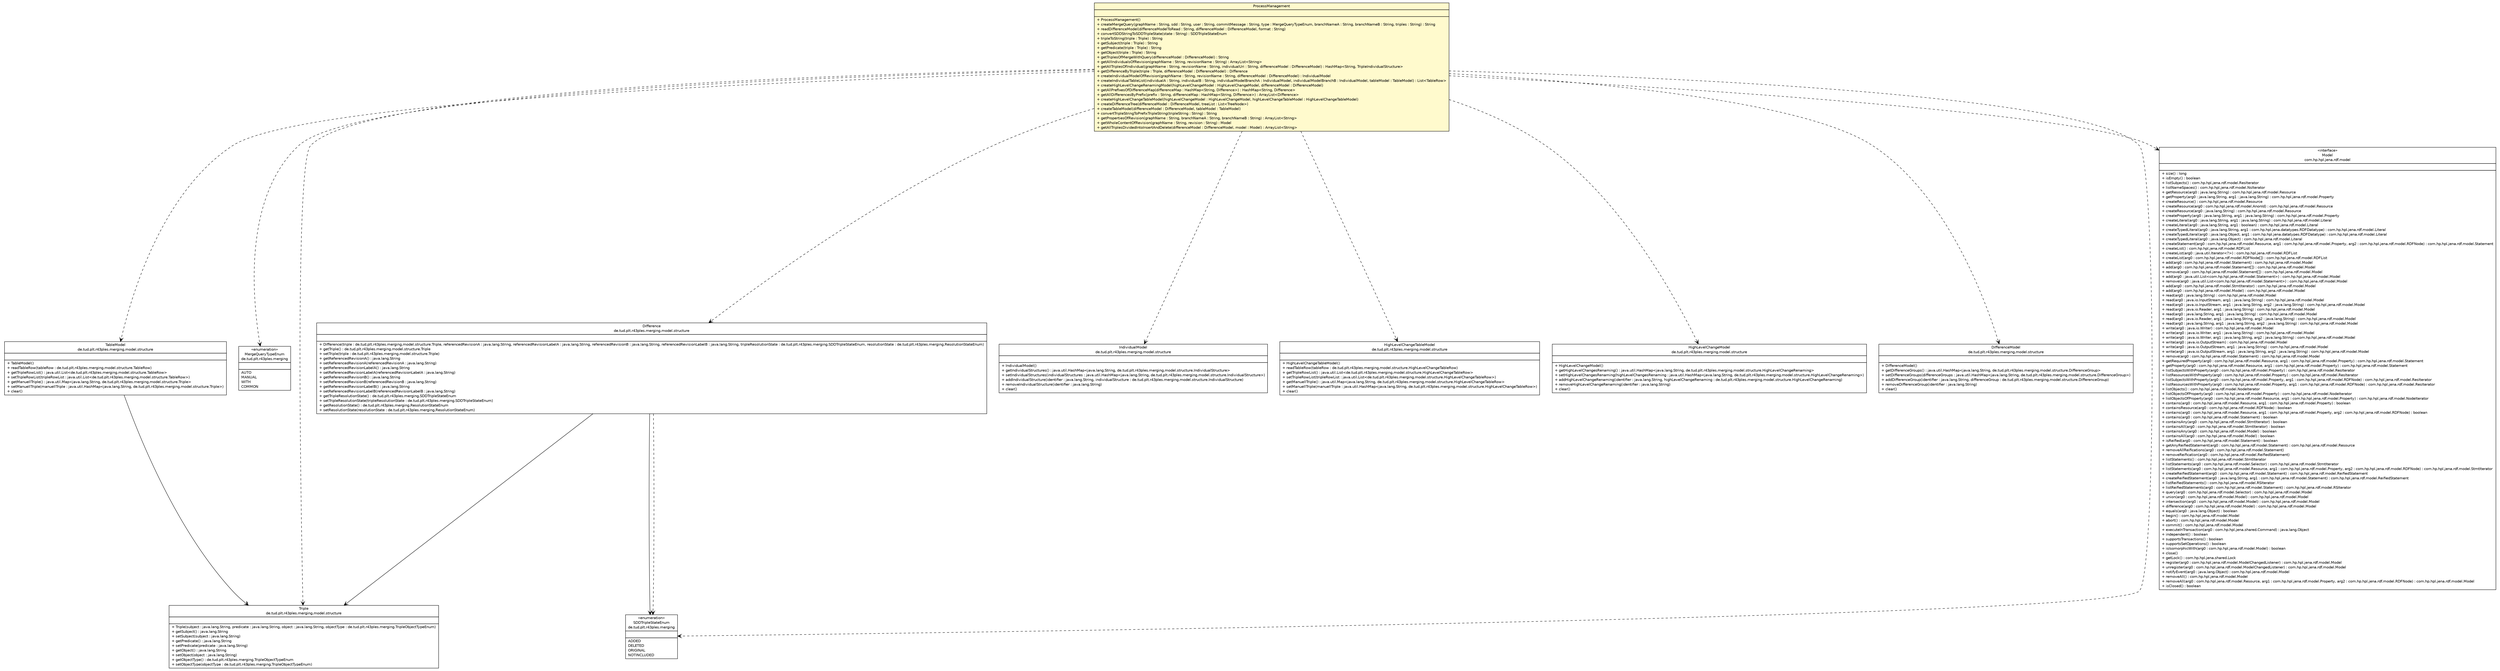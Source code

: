 #!/usr/local/bin/dot
#
# Class diagram 
# Generated by UMLGraph version R5_6-24-gf6e263 (http://www.umlgraph.org/)
#

digraph G {
	edge [fontname="Helvetica",fontsize=10,labelfontname="Helvetica",labelfontsize=10];
	node [fontname="Helvetica",fontsize=10,shape=plaintext];
	nodesep=0.25;
	ranksep=0.5;
	// de.tud.plt.r43ples.merging.SDDTripleStateEnum
	c3745 [label=<<table title="de.tud.plt.r43ples.merging.SDDTripleStateEnum" border="0" cellborder="1" cellspacing="0" cellpadding="2" port="p" href="../SDDTripleStateEnum.html">
		<tr><td><table border="0" cellspacing="0" cellpadding="1">
<tr><td align="center" balign="center"> &#171;enumeration&#187; </td></tr>
<tr><td align="center" balign="center"> SDDTripleStateEnum </td></tr>
<tr><td align="center" balign="center"> de.tud.plt.r43ples.merging </td></tr>
		</table></td></tr>
		<tr><td><table border="0" cellspacing="0" cellpadding="1">
<tr><td align="left" balign="left">  </td></tr>
		</table></td></tr>
		<tr><td><table border="0" cellspacing="0" cellpadding="1">
<tr><td align="left" balign="left"> ADDED </td></tr>
<tr><td align="left" balign="left"> DELETED </td></tr>
<tr><td align="left" balign="left"> ORIGINAL </td></tr>
<tr><td align="left" balign="left"> NOTINCLUDED </td></tr>
		</table></td></tr>
		</table>>, URL="../SDDTripleStateEnum.html", fontname="Helvetica", fontcolor="black", fontsize=10.0];
	// de.tud.plt.r43ples.merging.MergeQueryTypeEnum
	c3749 [label=<<table title="de.tud.plt.r43ples.merging.MergeQueryTypeEnum" border="0" cellborder="1" cellspacing="0" cellpadding="2" port="p" href="../MergeQueryTypeEnum.html">
		<tr><td><table border="0" cellspacing="0" cellpadding="1">
<tr><td align="center" balign="center"> &#171;enumeration&#187; </td></tr>
<tr><td align="center" balign="center"> MergeQueryTypeEnum </td></tr>
<tr><td align="center" balign="center"> de.tud.plt.r43ples.merging </td></tr>
		</table></td></tr>
		<tr><td><table border="0" cellspacing="0" cellpadding="1">
<tr><td align="left" balign="left">  </td></tr>
		</table></td></tr>
		<tr><td><table border="0" cellspacing="0" cellpadding="1">
<tr><td align="left" balign="left"> AUTO </td></tr>
<tr><td align="left" balign="left"> MANUAL </td></tr>
<tr><td align="left" balign="left"> WITH </td></tr>
<tr><td align="left" balign="left"> COMMON </td></tr>
		</table></td></tr>
		</table>>, URL="../MergeQueryTypeEnum.html", fontname="Helvetica", fontcolor="black", fontsize=10.0];
	// de.tud.plt.r43ples.merging.management.ProcessManagement
	c3757 [label=<<table title="de.tud.plt.r43ples.merging.management.ProcessManagement" border="0" cellborder="1" cellspacing="0" cellpadding="2" port="p" bgcolor="lemonChiffon" href="./ProcessManagement.html">
		<tr><td><table border="0" cellspacing="0" cellpadding="1">
<tr><td align="center" balign="center"> ProcessManagement </td></tr>
		</table></td></tr>
		<tr><td><table border="0" cellspacing="0" cellpadding="1">
<tr><td align="left" balign="left">  </td></tr>
		</table></td></tr>
		<tr><td><table border="0" cellspacing="0" cellpadding="1">
<tr><td align="left" balign="left"> + ProcessManagement() </td></tr>
<tr><td align="left" balign="left"> + createMergeQuery(graphName : String, sdd : String, user : String, commitMessage : String, type : MergeQueryTypeEnum, branchNameA : String, branchNameB : String, triples : String) : String </td></tr>
<tr><td align="left" balign="left"> + readDifferenceModel(differenceModelToRead : String, differenceModel : DifferenceModel, format : String) </td></tr>
<tr><td align="left" balign="left"> + convertSDDStringToSDDTripleState(state : String) : SDDTripleStateEnum </td></tr>
<tr><td align="left" balign="left"> + tripleToString(triple : Triple) : String </td></tr>
<tr><td align="left" balign="left"> + getSubject(triple : Triple) : String </td></tr>
<tr><td align="left" balign="left"> + getPredicate(triple : Triple) : String </td></tr>
<tr><td align="left" balign="left"> + getObject(triple : Triple) : String </td></tr>
<tr><td align="left" balign="left"> + getTriplesOfMergeWithQuery(differenceModel : DifferenceModel) : String </td></tr>
<tr><td align="left" balign="left"> + getAllIndividualsOfRevision(graphName : String, revisionName : String) : ArrayList&lt;String&gt; </td></tr>
<tr><td align="left" balign="left"> + getAllTriplesOfIndividual(graphName : String, revisionName : String, individualUri : String, differenceModel : DifferenceModel) : HashMap&lt;String, TripleIndividualStructure&gt; </td></tr>
<tr><td align="left" balign="left"> + getDifferenceByTriple(triple : Triple, differenceModel : DifferenceModel) : Difference </td></tr>
<tr><td align="left" balign="left"> + createIndividualModelOfRevision(graphName : String, revisionName : String, differenceModel : DifferenceModel) : IndividualModel </td></tr>
<tr><td align="left" balign="left"> + createIndividualTableList(individualA : String, individualB : String, individualModelBranchA : IndividualModel, individualModelBranchB : IndividualModel, tableModel : TableModel) : List&lt;TableRow&gt; </td></tr>
<tr><td align="left" balign="left"> + createHighLevelChangeRenamingModel(highLevelChangeModel : HighLevelChangeModel, differenceModel : DifferenceModel) </td></tr>
<tr><td align="left" balign="left"> + getAllPrefixesOfDifferenceMap(differenceMap : HashMap&lt;String, Difference&gt;) : HashMap&lt;String, Difference&gt; </td></tr>
<tr><td align="left" balign="left"> + getAllDifferencesByPrefix(prefix : String, differenceMap : HashMap&lt;String, Difference&gt;) : ArrayList&lt;Difference&gt; </td></tr>
<tr><td align="left" balign="left"> + createHighLevelChangeTableModel(highLevelChangeModel : HighLevelChangeModel, highLevelChangeTableModel : HighLevelChangeTableModel) </td></tr>
<tr><td align="left" balign="left"> + createDifferenceTree(differenceModel : DifferenceModel, treeList : List&lt;TreeNode&gt;) </td></tr>
<tr><td align="left" balign="left"> + createTableModel(differenceModel : DifferenceModel, tableModel : TableModel) </td></tr>
<tr><td align="left" balign="left"> + convertTripleStringToPrefixTripleString(tripleString : String) : String </td></tr>
<tr><td align="left" balign="left"> + getPropertiesOfRevision(graphName : String, branchNameA : String, branchNameB : String) : ArrayList&lt;String&gt; </td></tr>
<tr><td align="left" balign="left"> + getWholeContentOfRevision(graphName : String, revision : String) : Model </td></tr>
<tr><td align="left" balign="left"> + getAllTriplesDividedIntoInsertAndDelete(differenceModel : DifferenceModel, model : Model) : ArrayList&lt;String&gt; </td></tr>
		</table></td></tr>
		</table>>, URL="./ProcessManagement.html", fontname="Helvetica", fontcolor="black", fontsize=10.0];
	// de.tud.plt.r43ples.merging.model.structure.Triple
	c3760 [label=<<table title="de.tud.plt.r43ples.merging.model.structure.Triple" border="0" cellborder="1" cellspacing="0" cellpadding="2" port="p" href="../model/structure/Triple.html">
		<tr><td><table border="0" cellspacing="0" cellpadding="1">
<tr><td align="center" balign="center"> Triple </td></tr>
<tr><td align="center" balign="center"> de.tud.plt.r43ples.merging.model.structure </td></tr>
		</table></td></tr>
		<tr><td><table border="0" cellspacing="0" cellpadding="1">
<tr><td align="left" balign="left">  </td></tr>
		</table></td></tr>
		<tr><td><table border="0" cellspacing="0" cellpadding="1">
<tr><td align="left" balign="left"> + Triple(subject : java.lang.String, predicate : java.lang.String, object : java.lang.String, objectType : de.tud.plt.r43ples.merging.TripleObjectTypeEnum) </td></tr>
<tr><td align="left" balign="left"> + getSubject() : java.lang.String </td></tr>
<tr><td align="left" balign="left"> + setSubject(subject : java.lang.String) </td></tr>
<tr><td align="left" balign="left"> + getPredicate() : java.lang.String </td></tr>
<tr><td align="left" balign="left"> + setPredicate(predicate : java.lang.String) </td></tr>
<tr><td align="left" balign="left"> + getObject() : java.lang.String </td></tr>
<tr><td align="left" balign="left"> + setObject(object : java.lang.String) </td></tr>
<tr><td align="left" balign="left"> + getObjectType() : de.tud.plt.r43ples.merging.TripleObjectTypeEnum </td></tr>
<tr><td align="left" balign="left"> + setObjectType(objectType : de.tud.plt.r43ples.merging.TripleObjectTypeEnum) </td></tr>
		</table></td></tr>
		</table>>, URL="../model/structure/Triple.html", fontname="Helvetica", fontcolor="black", fontsize=10.0];
	// de.tud.plt.r43ples.merging.model.structure.TableModel
	c3763 [label=<<table title="de.tud.plt.r43ples.merging.model.structure.TableModel" border="0" cellborder="1" cellspacing="0" cellpadding="2" port="p" href="../model/structure/TableModel.html">
		<tr><td><table border="0" cellspacing="0" cellpadding="1">
<tr><td align="center" balign="center"> TableModel </td></tr>
<tr><td align="center" balign="center"> de.tud.plt.r43ples.merging.model.structure </td></tr>
		</table></td></tr>
		<tr><td><table border="0" cellspacing="0" cellpadding="1">
<tr><td align="left" balign="left">  </td></tr>
		</table></td></tr>
		<tr><td><table border="0" cellspacing="0" cellpadding="1">
<tr><td align="left" balign="left"> + TableModel() </td></tr>
<tr><td align="left" balign="left"> + readTableRow(tableRow : de.tud.plt.r43ples.merging.model.structure.TableRow) </td></tr>
<tr><td align="left" balign="left"> + getTripleRowList() : java.util.List&lt;de.tud.plt.r43ples.merging.model.structure.TableRow&gt; </td></tr>
<tr><td align="left" balign="left"> + setTripleRowList(tripleRowList : java.util.List&lt;de.tud.plt.r43ples.merging.model.structure.TableRow&gt;) </td></tr>
<tr><td align="left" balign="left"> + getManuellTriple() : java.util.Map&lt;java.lang.String, de.tud.plt.r43ples.merging.model.structure.Triple&gt; </td></tr>
<tr><td align="left" balign="left"> + setManuellTriple(manuellTriple : java.util.HashMap&lt;java.lang.String, de.tud.plt.r43ples.merging.model.structure.Triple&gt;) </td></tr>
<tr><td align="left" balign="left"> + clear() </td></tr>
		</table></td></tr>
		</table>>, URL="../model/structure/TableModel.html", fontname="Helvetica", fontcolor="black", fontsize=10.0];
	// de.tud.plt.r43ples.merging.model.structure.IndividualModel
	c3770 [label=<<table title="de.tud.plt.r43ples.merging.model.structure.IndividualModel" border="0" cellborder="1" cellspacing="0" cellpadding="2" port="p" href="../model/structure/IndividualModel.html">
		<tr><td><table border="0" cellspacing="0" cellpadding="1">
<tr><td align="center" balign="center"> IndividualModel </td></tr>
<tr><td align="center" balign="center"> de.tud.plt.r43ples.merging.model.structure </td></tr>
		</table></td></tr>
		<tr><td><table border="0" cellspacing="0" cellpadding="1">
<tr><td align="left" balign="left">  </td></tr>
		</table></td></tr>
		<tr><td><table border="0" cellspacing="0" cellpadding="1">
<tr><td align="left" balign="left"> + IndividualModel() </td></tr>
<tr><td align="left" balign="left"> + getIndividualStructures() : java.util.HashMap&lt;java.lang.String, de.tud.plt.r43ples.merging.model.structure.IndividualStructure&gt; </td></tr>
<tr><td align="left" balign="left"> + setIndividualStructures(individualStructures : java.util.HashMap&lt;java.lang.String, de.tud.plt.r43ples.merging.model.structure.IndividualStructure&gt;) </td></tr>
<tr><td align="left" balign="left"> + addIndividualStructure(identifier : java.lang.String, individualStructure : de.tud.plt.r43ples.merging.model.structure.IndividualStructure) </td></tr>
<tr><td align="left" balign="left"> + removeIndividualStructure(identifier : java.lang.String) </td></tr>
<tr><td align="left" balign="left"> + clear() </td></tr>
		</table></td></tr>
		</table>>, URL="../model/structure/IndividualModel.html", fontname="Helvetica", fontcolor="black", fontsize=10.0];
	// de.tud.plt.r43ples.merging.model.structure.HighLevelChangeTableModel
	c3772 [label=<<table title="de.tud.plt.r43ples.merging.model.structure.HighLevelChangeTableModel" border="0" cellborder="1" cellspacing="0" cellpadding="2" port="p" href="../model/structure/HighLevelChangeTableModel.html">
		<tr><td><table border="0" cellspacing="0" cellpadding="1">
<tr><td align="center" balign="center"> HighLevelChangeTableModel </td></tr>
<tr><td align="center" balign="center"> de.tud.plt.r43ples.merging.model.structure </td></tr>
		</table></td></tr>
		<tr><td><table border="0" cellspacing="0" cellpadding="1">
<tr><td align="left" balign="left">  </td></tr>
		</table></td></tr>
		<tr><td><table border="0" cellspacing="0" cellpadding="1">
<tr><td align="left" balign="left"> + HighLevelChangeTableModel() </td></tr>
<tr><td align="left" balign="left"> + readTableRow(tableRow : de.tud.plt.r43ples.merging.model.structure.HighLevelChangeTableRow) </td></tr>
<tr><td align="left" balign="left"> + getTripleRowList() : java.util.List&lt;de.tud.plt.r43ples.merging.model.structure.HighLevelChangeTableRow&gt; </td></tr>
<tr><td align="left" balign="left"> + setTripleRowList(tripleRowList : java.util.List&lt;de.tud.plt.r43ples.merging.model.structure.HighLevelChangeTableRow&gt;) </td></tr>
<tr><td align="left" balign="left"> + getManuellTriple() : java.util.Map&lt;java.lang.String, de.tud.plt.r43ples.merging.model.structure.HighLevelChangeTableRow&gt; </td></tr>
<tr><td align="left" balign="left"> + setManuellTriple(manuellTriple : java.util.HashMap&lt;java.lang.String, de.tud.plt.r43ples.merging.model.structure.HighLevelChangeTableRow&gt;) </td></tr>
<tr><td align="left" balign="left"> + clear() </td></tr>
		</table></td></tr>
		</table>>, URL="../model/structure/HighLevelChangeTableModel.html", fontname="Helvetica", fontcolor="black", fontsize=10.0];
	// de.tud.plt.r43ples.merging.model.structure.HighLevelChangeModel
	c3774 [label=<<table title="de.tud.plt.r43ples.merging.model.structure.HighLevelChangeModel" border="0" cellborder="1" cellspacing="0" cellpadding="2" port="p" href="../model/structure/HighLevelChangeModel.html">
		<tr><td><table border="0" cellspacing="0" cellpadding="1">
<tr><td align="center" balign="center"> HighLevelChangeModel </td></tr>
<tr><td align="center" balign="center"> de.tud.plt.r43ples.merging.model.structure </td></tr>
		</table></td></tr>
		<tr><td><table border="0" cellspacing="0" cellpadding="1">
<tr><td align="left" balign="left">  </td></tr>
		</table></td></tr>
		<tr><td><table border="0" cellspacing="0" cellpadding="1">
<tr><td align="left" balign="left"> + HighLevelChangeModel() </td></tr>
<tr><td align="left" balign="left"> + getHighLevelChangesRenaming() : java.util.HashMap&lt;java.lang.String, de.tud.plt.r43ples.merging.model.structure.HighLevelChangeRenaming&gt; </td></tr>
<tr><td align="left" balign="left"> + setHighLevelChangesRenaming(highLevelChangesRenaming : java.util.HashMap&lt;java.lang.String, de.tud.plt.r43ples.merging.model.structure.HighLevelChangeRenaming&gt;) </td></tr>
<tr><td align="left" balign="left"> + addHighLevelChangeRenaming(identifier : java.lang.String, highLevelChangeRenaming : de.tud.plt.r43ples.merging.model.structure.HighLevelChangeRenaming) </td></tr>
<tr><td align="left" balign="left"> + removeHighLevelChangeRenaming(identifier : java.lang.String) </td></tr>
<tr><td align="left" balign="left"> + clear() </td></tr>
		</table></td></tr>
		</table>>, URL="../model/structure/HighLevelChangeModel.html", fontname="Helvetica", fontcolor="black", fontsize=10.0];
	// de.tud.plt.r43ples.merging.model.structure.DifferenceModel
	c3775 [label=<<table title="de.tud.plt.r43ples.merging.model.structure.DifferenceModel" border="0" cellborder="1" cellspacing="0" cellpadding="2" port="p" href="../model/structure/DifferenceModel.html">
		<tr><td><table border="0" cellspacing="0" cellpadding="1">
<tr><td align="center" balign="center"> DifferenceModel </td></tr>
<tr><td align="center" balign="center"> de.tud.plt.r43ples.merging.model.structure </td></tr>
		</table></td></tr>
		<tr><td><table border="0" cellspacing="0" cellpadding="1">
<tr><td align="left" balign="left">  </td></tr>
		</table></td></tr>
		<tr><td><table border="0" cellspacing="0" cellpadding="1">
<tr><td align="left" balign="left"> + DifferenceModel() </td></tr>
<tr><td align="left" balign="left"> + getDifferenceGroups() : java.util.HashMap&lt;java.lang.String, de.tud.plt.r43ples.merging.model.structure.DifferenceGroup&gt; </td></tr>
<tr><td align="left" balign="left"> + setDifferenceGroups(differenceGroups : java.util.HashMap&lt;java.lang.String, de.tud.plt.r43ples.merging.model.structure.DifferenceGroup&gt;) </td></tr>
<tr><td align="left" balign="left"> + addDifferenceGroup(identifier : java.lang.String, differenceGroup : de.tud.plt.r43ples.merging.model.structure.DifferenceGroup) </td></tr>
<tr><td align="left" balign="left"> + removeDifferenceGroup(identifier : java.lang.String) </td></tr>
<tr><td align="left" balign="left"> + clear() </td></tr>
		</table></td></tr>
		</table>>, URL="../model/structure/DifferenceModel.html", fontname="Helvetica", fontcolor="black", fontsize=10.0];
	// de.tud.plt.r43ples.merging.model.structure.Difference
	c3777 [label=<<table title="de.tud.plt.r43ples.merging.model.structure.Difference" border="0" cellborder="1" cellspacing="0" cellpadding="2" port="p" href="../model/structure/Difference.html">
		<tr><td><table border="0" cellspacing="0" cellpadding="1">
<tr><td align="center" balign="center"> Difference </td></tr>
<tr><td align="center" balign="center"> de.tud.plt.r43ples.merging.model.structure </td></tr>
		</table></td></tr>
		<tr><td><table border="0" cellspacing="0" cellpadding="1">
<tr><td align="left" balign="left">  </td></tr>
		</table></td></tr>
		<tr><td><table border="0" cellspacing="0" cellpadding="1">
<tr><td align="left" balign="left"> + Difference(triple : de.tud.plt.r43ples.merging.model.structure.Triple, referencedRevisionA : java.lang.String, referencedRevisionLabelA : java.lang.String, referencedRevisionB : java.lang.String, referencedRevisionLabelB : java.lang.String, tripleResolutionState : de.tud.plt.r43ples.merging.SDDTripleStateEnum, resolutionState : de.tud.plt.r43ples.merging.ResolutionStateEnum) </td></tr>
<tr><td align="left" balign="left"> + getTriple() : de.tud.plt.r43ples.merging.model.structure.Triple </td></tr>
<tr><td align="left" balign="left"> + setTriple(triple : de.tud.plt.r43ples.merging.model.structure.Triple) </td></tr>
<tr><td align="left" balign="left"> + getReferencedRevisionA() : java.lang.String </td></tr>
<tr><td align="left" balign="left"> + setReferencedRevisionA(referencedRevisionA : java.lang.String) </td></tr>
<tr><td align="left" balign="left"> + getReferencedRevisionLabelA() : java.lang.String </td></tr>
<tr><td align="left" balign="left"> + setReferencedRevisionLabelA(referencedRevisionLabelA : java.lang.String) </td></tr>
<tr><td align="left" balign="left"> + getReferencedRevisionB() : java.lang.String </td></tr>
<tr><td align="left" balign="left"> + setReferencedRevisionB(referencedRevisionB : java.lang.String) </td></tr>
<tr><td align="left" balign="left"> + getReferencedRevisionLabelB() : java.lang.String </td></tr>
<tr><td align="left" balign="left"> + setReferencedRevisionLabelB(referencedRevisionLabelB : java.lang.String) </td></tr>
<tr><td align="left" balign="left"> + getTripleResolutionState() : de.tud.plt.r43ples.merging.SDDTripleStateEnum </td></tr>
<tr><td align="left" balign="left"> + setTripleResolutionState(tripleResolutionState : de.tud.plt.r43ples.merging.SDDTripleStateEnum) </td></tr>
<tr><td align="left" balign="left"> + getResolutionState() : de.tud.plt.r43ples.merging.ResolutionStateEnum </td></tr>
<tr><td align="left" balign="left"> + setResolutionState(resolutionState : de.tud.plt.r43ples.merging.ResolutionStateEnum) </td></tr>
		</table></td></tr>
		</table>>, URL="../model/structure/Difference.html", fontname="Helvetica", fontcolor="black", fontsize=10.0];
	// de.tud.plt.r43ples.merging.model.structure.TableModel NAVASSOC de.tud.plt.r43ples.merging.model.structure.Triple
	c3763:p -> c3760:p [taillabel="", label="", headlabel="*", fontname="Helvetica", fontcolor="black", fontsize=10.0, color="black", arrowhead=open];
	// de.tud.plt.r43ples.merging.model.structure.Difference NAVASSOC de.tud.plt.r43ples.merging.model.structure.Triple
	c3777:p -> c3760:p [taillabel="", label="", headlabel="", fontname="Helvetica", fontcolor="black", fontsize=10.0, color="black", arrowhead=open];
	// de.tud.plt.r43ples.merging.model.structure.Difference NAVASSOC de.tud.plt.r43ples.merging.SDDTripleStateEnum
	c3777:p -> c3745:p [taillabel="", label="", headlabel="", fontname="Helvetica", fontcolor="black", fontsize=10.0, color="black", arrowhead=open];
	// de.tud.plt.r43ples.merging.management.ProcessManagement DEPEND de.tud.plt.r43ples.merging.model.structure.IndividualModel
	c3757:p -> c3770:p [taillabel="", label="", headlabel="", fontname="Helvetica", fontcolor="black", fontsize=10.0, color="black", arrowhead=open, style=dashed];
	// de.tud.plt.r43ples.merging.management.ProcessManagement DEPEND de.tud.plt.r43ples.merging.model.structure.Triple
	c3757:p -> c3760:p [taillabel="", label="", headlabel="", fontname="Helvetica", fontcolor="black", fontsize=10.0, color="black", arrowhead=open, style=dashed];
	// de.tud.plt.r43ples.merging.management.ProcessManagement DEPEND de.tud.plt.r43ples.merging.model.structure.HighLevelChangeModel
	c3757:p -> c3774:p [taillabel="", label="", headlabel="", fontname="Helvetica", fontcolor="black", fontsize=10.0, color="black", arrowhead=open, style=dashed];
	// de.tud.plt.r43ples.merging.management.ProcessManagement DEPEND de.tud.plt.r43ples.merging.model.structure.HighLevelChangeTableModel
	c3757:p -> c3772:p [taillabel="", label="", headlabel="", fontname="Helvetica", fontcolor="black", fontsize=10.0, color="black", arrowhead=open, style=dashed];
	// de.tud.plt.r43ples.merging.management.ProcessManagement DEPEND de.tud.plt.r43ples.merging.MergeQueryTypeEnum
	c3757:p -> c3749:p [taillabel="", label="", headlabel="", fontname="Helvetica", fontcolor="black", fontsize=10.0, color="black", arrowhead=open, style=dashed];
	// de.tud.plt.r43ples.merging.management.ProcessManagement DEPEND de.tud.plt.r43ples.merging.model.structure.DifferenceModel
	c3757:p -> c3775:p [taillabel="", label="", headlabel="", fontname="Helvetica", fontcolor="black", fontsize=10.0, color="black", arrowhead=open, style=dashed];
	// de.tud.plt.r43ples.merging.management.ProcessManagement DEPEND de.tud.plt.r43ples.merging.model.structure.Difference
	c3757:p -> c3777:p [taillabel="", label="", headlabel="", fontname="Helvetica", fontcolor="black", fontsize=10.0, color="black", arrowhead=open, style=dashed];
	// de.tud.plt.r43ples.merging.management.ProcessManagement DEPEND de.tud.plt.r43ples.merging.model.structure.TableModel
	c3757:p -> c3763:p [taillabel="", label="", headlabel="", fontname="Helvetica", fontcolor="black", fontsize=10.0, color="black", arrowhead=open, style=dashed];
	// de.tud.plt.r43ples.merging.management.ProcessManagement DEPEND com.hp.hpl.jena.rdf.model.Model
	c3757:p -> c3799:p [taillabel="", label="", headlabel="", fontname="Helvetica", fontcolor="black", fontsize=10.0, color="black", arrowhead=open, style=dashed];
	// de.tud.plt.r43ples.merging.management.ProcessManagement DEPEND de.tud.plt.r43ples.merging.SDDTripleStateEnum
	c3757:p -> c3745:p [taillabel="", label="", headlabel="", fontname="Helvetica", fontcolor="black", fontsize=10.0, color="black", arrowhead=open, style=dashed];
	// de.tud.plt.r43ples.merging.model.structure.Difference DEPEND de.tud.plt.r43ples.merging.SDDTripleStateEnum
	c3777:p -> c3745:p [taillabel="", label="", headlabel="", fontname="Helvetica", fontcolor="black", fontsize=10.0, color="black", arrowhead=open, style=dashed];
	// com.hp.hpl.jena.rdf.model.Model
	c3799 [label=<<table title="com.hp.hpl.jena.rdf.model.Model" border="0" cellborder="1" cellspacing="0" cellpadding="2" port="p" href="http://java.sun.com/j2se/1.4.2/docs/api/com/hp/hpl/jena/rdf/model/Model.html">
		<tr><td><table border="0" cellspacing="0" cellpadding="1">
<tr><td align="center" balign="center"> &#171;interface&#187; </td></tr>
<tr><td align="center" balign="center"> Model </td></tr>
<tr><td align="center" balign="center"> com.hp.hpl.jena.rdf.model </td></tr>
		</table></td></tr>
		<tr><td><table border="0" cellspacing="0" cellpadding="1">
<tr><td align="left" balign="left">  </td></tr>
		</table></td></tr>
		<tr><td><table border="0" cellspacing="0" cellpadding="1">
<tr><td align="left" balign="left"> + size() : long </td></tr>
<tr><td align="left" balign="left"> + isEmpty() : boolean </td></tr>
<tr><td align="left" balign="left"> + listSubjects() : com.hp.hpl.jena.rdf.model.ResIterator </td></tr>
<tr><td align="left" balign="left"> + listNameSpaces() : com.hp.hpl.jena.rdf.model.NsIterator </td></tr>
<tr><td align="left" balign="left"> + getResource(arg0 : java.lang.String) : com.hp.hpl.jena.rdf.model.Resource </td></tr>
<tr><td align="left" balign="left"> + getProperty(arg0 : java.lang.String, arg1 : java.lang.String) : com.hp.hpl.jena.rdf.model.Property </td></tr>
<tr><td align="left" balign="left"> + createResource() : com.hp.hpl.jena.rdf.model.Resource </td></tr>
<tr><td align="left" balign="left"> + createResource(arg0 : com.hp.hpl.jena.rdf.model.AnonId) : com.hp.hpl.jena.rdf.model.Resource </td></tr>
<tr><td align="left" balign="left"> + createResource(arg0 : java.lang.String) : com.hp.hpl.jena.rdf.model.Resource </td></tr>
<tr><td align="left" balign="left"> + createProperty(arg0 : java.lang.String, arg1 : java.lang.String) : com.hp.hpl.jena.rdf.model.Property </td></tr>
<tr><td align="left" balign="left"> + createLiteral(arg0 : java.lang.String, arg1 : java.lang.String) : com.hp.hpl.jena.rdf.model.Literal </td></tr>
<tr><td align="left" balign="left"> + createLiteral(arg0 : java.lang.String, arg1 : boolean) : com.hp.hpl.jena.rdf.model.Literal </td></tr>
<tr><td align="left" balign="left"> + createTypedLiteral(arg0 : java.lang.String, arg1 : com.hp.hpl.jena.datatypes.RDFDatatype) : com.hp.hpl.jena.rdf.model.Literal </td></tr>
<tr><td align="left" balign="left"> + createTypedLiteral(arg0 : java.lang.Object, arg1 : com.hp.hpl.jena.datatypes.RDFDatatype) : com.hp.hpl.jena.rdf.model.Literal </td></tr>
<tr><td align="left" balign="left"> + createTypedLiteral(arg0 : java.lang.Object) : com.hp.hpl.jena.rdf.model.Literal </td></tr>
<tr><td align="left" balign="left"> + createStatement(arg0 : com.hp.hpl.jena.rdf.model.Resource, arg1 : com.hp.hpl.jena.rdf.model.Property, arg2 : com.hp.hpl.jena.rdf.model.RDFNode) : com.hp.hpl.jena.rdf.model.Statement </td></tr>
<tr><td align="left" balign="left"> + createList() : com.hp.hpl.jena.rdf.model.RDFList </td></tr>
<tr><td align="left" balign="left"> + createList(arg0 : java.util.Iterator&lt;?&gt;) : com.hp.hpl.jena.rdf.model.RDFList </td></tr>
<tr><td align="left" balign="left"> + createList(arg0 : com.hp.hpl.jena.rdf.model.RDFNode[]) : com.hp.hpl.jena.rdf.model.RDFList </td></tr>
<tr><td align="left" balign="left"> + add(arg0 : com.hp.hpl.jena.rdf.model.Statement) : com.hp.hpl.jena.rdf.model.Model </td></tr>
<tr><td align="left" balign="left"> + add(arg0 : com.hp.hpl.jena.rdf.model.Statement[]) : com.hp.hpl.jena.rdf.model.Model </td></tr>
<tr><td align="left" balign="left"> + remove(arg0 : com.hp.hpl.jena.rdf.model.Statement[]) : com.hp.hpl.jena.rdf.model.Model </td></tr>
<tr><td align="left" balign="left"> + add(arg0 : java.util.List&lt;com.hp.hpl.jena.rdf.model.Statement&gt;) : com.hp.hpl.jena.rdf.model.Model </td></tr>
<tr><td align="left" balign="left"> + remove(arg0 : java.util.List&lt;com.hp.hpl.jena.rdf.model.Statement&gt;) : com.hp.hpl.jena.rdf.model.Model </td></tr>
<tr><td align="left" balign="left"> + add(arg0 : com.hp.hpl.jena.rdf.model.StmtIterator) : com.hp.hpl.jena.rdf.model.Model </td></tr>
<tr><td align="left" balign="left"> + add(arg0 : com.hp.hpl.jena.rdf.model.Model) : com.hp.hpl.jena.rdf.model.Model </td></tr>
<tr><td align="left" balign="left"> + read(arg0 : java.lang.String) : com.hp.hpl.jena.rdf.model.Model </td></tr>
<tr><td align="left" balign="left"> + read(arg0 : java.io.InputStream, arg1 : java.lang.String) : com.hp.hpl.jena.rdf.model.Model </td></tr>
<tr><td align="left" balign="left"> + read(arg0 : java.io.InputStream, arg1 : java.lang.String, arg2 : java.lang.String) : com.hp.hpl.jena.rdf.model.Model </td></tr>
<tr><td align="left" balign="left"> + read(arg0 : java.io.Reader, arg1 : java.lang.String) : com.hp.hpl.jena.rdf.model.Model </td></tr>
<tr><td align="left" balign="left"> + read(arg0 : java.lang.String, arg1 : java.lang.String) : com.hp.hpl.jena.rdf.model.Model </td></tr>
<tr><td align="left" balign="left"> + read(arg0 : java.io.Reader, arg1 : java.lang.String, arg2 : java.lang.String) : com.hp.hpl.jena.rdf.model.Model </td></tr>
<tr><td align="left" balign="left"> + read(arg0 : java.lang.String, arg1 : java.lang.String, arg2 : java.lang.String) : com.hp.hpl.jena.rdf.model.Model </td></tr>
<tr><td align="left" balign="left"> + write(arg0 : java.io.Writer) : com.hp.hpl.jena.rdf.model.Model </td></tr>
<tr><td align="left" balign="left"> + write(arg0 : java.io.Writer, arg1 : java.lang.String) : com.hp.hpl.jena.rdf.model.Model </td></tr>
<tr><td align="left" balign="left"> + write(arg0 : java.io.Writer, arg1 : java.lang.String, arg2 : java.lang.String) : com.hp.hpl.jena.rdf.model.Model </td></tr>
<tr><td align="left" balign="left"> + write(arg0 : java.io.OutputStream) : com.hp.hpl.jena.rdf.model.Model </td></tr>
<tr><td align="left" balign="left"> + write(arg0 : java.io.OutputStream, arg1 : java.lang.String) : com.hp.hpl.jena.rdf.model.Model </td></tr>
<tr><td align="left" balign="left"> + write(arg0 : java.io.OutputStream, arg1 : java.lang.String, arg2 : java.lang.String) : com.hp.hpl.jena.rdf.model.Model </td></tr>
<tr><td align="left" balign="left"> + remove(arg0 : com.hp.hpl.jena.rdf.model.Statement) : com.hp.hpl.jena.rdf.model.Model </td></tr>
<tr><td align="left" balign="left"> + getRequiredProperty(arg0 : com.hp.hpl.jena.rdf.model.Resource, arg1 : com.hp.hpl.jena.rdf.model.Property) : com.hp.hpl.jena.rdf.model.Statement </td></tr>
<tr><td align="left" balign="left"> + getProperty(arg0 : com.hp.hpl.jena.rdf.model.Resource, arg1 : com.hp.hpl.jena.rdf.model.Property) : com.hp.hpl.jena.rdf.model.Statement </td></tr>
<tr><td align="left" balign="left"> + listSubjectsWithProperty(arg0 : com.hp.hpl.jena.rdf.model.Property) : com.hp.hpl.jena.rdf.model.ResIterator </td></tr>
<tr><td align="left" balign="left"> + listResourcesWithProperty(arg0 : com.hp.hpl.jena.rdf.model.Property) : com.hp.hpl.jena.rdf.model.ResIterator </td></tr>
<tr><td align="left" balign="left"> + listSubjectsWithProperty(arg0 : com.hp.hpl.jena.rdf.model.Property, arg1 : com.hp.hpl.jena.rdf.model.RDFNode) : com.hp.hpl.jena.rdf.model.ResIterator </td></tr>
<tr><td align="left" balign="left"> + listResourcesWithProperty(arg0 : com.hp.hpl.jena.rdf.model.Property, arg1 : com.hp.hpl.jena.rdf.model.RDFNode) : com.hp.hpl.jena.rdf.model.ResIterator </td></tr>
<tr><td align="left" balign="left"> + listObjects() : com.hp.hpl.jena.rdf.model.NodeIterator </td></tr>
<tr><td align="left" balign="left"> + listObjectsOfProperty(arg0 : com.hp.hpl.jena.rdf.model.Property) : com.hp.hpl.jena.rdf.model.NodeIterator </td></tr>
<tr><td align="left" balign="left"> + listObjectsOfProperty(arg0 : com.hp.hpl.jena.rdf.model.Resource, arg1 : com.hp.hpl.jena.rdf.model.Property) : com.hp.hpl.jena.rdf.model.NodeIterator </td></tr>
<tr><td align="left" balign="left"> + contains(arg0 : com.hp.hpl.jena.rdf.model.Resource, arg1 : com.hp.hpl.jena.rdf.model.Property) : boolean </td></tr>
<tr><td align="left" balign="left"> + containsResource(arg0 : com.hp.hpl.jena.rdf.model.RDFNode) : boolean </td></tr>
<tr><td align="left" balign="left"> + contains(arg0 : com.hp.hpl.jena.rdf.model.Resource, arg1 : com.hp.hpl.jena.rdf.model.Property, arg2 : com.hp.hpl.jena.rdf.model.RDFNode) : boolean </td></tr>
<tr><td align="left" balign="left"> + contains(arg0 : com.hp.hpl.jena.rdf.model.Statement) : boolean </td></tr>
<tr><td align="left" balign="left"> + containsAny(arg0 : com.hp.hpl.jena.rdf.model.StmtIterator) : boolean </td></tr>
<tr><td align="left" balign="left"> + containsAll(arg0 : com.hp.hpl.jena.rdf.model.StmtIterator) : boolean </td></tr>
<tr><td align="left" balign="left"> + containsAny(arg0 : com.hp.hpl.jena.rdf.model.Model) : boolean </td></tr>
<tr><td align="left" balign="left"> + containsAll(arg0 : com.hp.hpl.jena.rdf.model.Model) : boolean </td></tr>
<tr><td align="left" balign="left"> + isReified(arg0 : com.hp.hpl.jena.rdf.model.Statement) : boolean </td></tr>
<tr><td align="left" balign="left"> + getAnyReifiedStatement(arg0 : com.hp.hpl.jena.rdf.model.Statement) : com.hp.hpl.jena.rdf.model.Resource </td></tr>
<tr><td align="left" balign="left"> + removeAllReifications(arg0 : com.hp.hpl.jena.rdf.model.Statement) </td></tr>
<tr><td align="left" balign="left"> + removeReification(arg0 : com.hp.hpl.jena.rdf.model.ReifiedStatement) </td></tr>
<tr><td align="left" balign="left"> + listStatements() : com.hp.hpl.jena.rdf.model.StmtIterator </td></tr>
<tr><td align="left" balign="left"> + listStatements(arg0 : com.hp.hpl.jena.rdf.model.Selector) : com.hp.hpl.jena.rdf.model.StmtIterator </td></tr>
<tr><td align="left" balign="left"> + listStatements(arg0 : com.hp.hpl.jena.rdf.model.Resource, arg1 : com.hp.hpl.jena.rdf.model.Property, arg2 : com.hp.hpl.jena.rdf.model.RDFNode) : com.hp.hpl.jena.rdf.model.StmtIterator </td></tr>
<tr><td align="left" balign="left"> + createReifiedStatement(arg0 : com.hp.hpl.jena.rdf.model.Statement) : com.hp.hpl.jena.rdf.model.ReifiedStatement </td></tr>
<tr><td align="left" balign="left"> + createReifiedStatement(arg0 : java.lang.String, arg1 : com.hp.hpl.jena.rdf.model.Statement) : com.hp.hpl.jena.rdf.model.ReifiedStatement </td></tr>
<tr><td align="left" balign="left"> + listReifiedStatements() : com.hp.hpl.jena.rdf.model.RSIterator </td></tr>
<tr><td align="left" balign="left"> + listReifiedStatements(arg0 : com.hp.hpl.jena.rdf.model.Statement) : com.hp.hpl.jena.rdf.model.RSIterator </td></tr>
<tr><td align="left" balign="left"> + query(arg0 : com.hp.hpl.jena.rdf.model.Selector) : com.hp.hpl.jena.rdf.model.Model </td></tr>
<tr><td align="left" balign="left"> + union(arg0 : com.hp.hpl.jena.rdf.model.Model) : com.hp.hpl.jena.rdf.model.Model </td></tr>
<tr><td align="left" balign="left"> + intersection(arg0 : com.hp.hpl.jena.rdf.model.Model) : com.hp.hpl.jena.rdf.model.Model </td></tr>
<tr><td align="left" balign="left"> + difference(arg0 : com.hp.hpl.jena.rdf.model.Model) : com.hp.hpl.jena.rdf.model.Model </td></tr>
<tr><td align="left" balign="left"> + equals(arg0 : java.lang.Object) : boolean </td></tr>
<tr><td align="left" balign="left"> + begin() : com.hp.hpl.jena.rdf.model.Model </td></tr>
<tr><td align="left" balign="left"> + abort() : com.hp.hpl.jena.rdf.model.Model </td></tr>
<tr><td align="left" balign="left"> + commit() : com.hp.hpl.jena.rdf.model.Model </td></tr>
<tr><td align="left" balign="left"> + executeInTransaction(arg0 : com.hp.hpl.jena.shared.Command) : java.lang.Object </td></tr>
<tr><td align="left" balign="left"> + independent() : boolean </td></tr>
<tr><td align="left" balign="left"> + supportsTransactions() : boolean </td></tr>
<tr><td align="left" balign="left"> + supportsSetOperations() : boolean </td></tr>
<tr><td align="left" balign="left"> + isIsomorphicWith(arg0 : com.hp.hpl.jena.rdf.model.Model) : boolean </td></tr>
<tr><td align="left" balign="left"> + close() </td></tr>
<tr><td align="left" balign="left"> + getLock() : com.hp.hpl.jena.shared.Lock </td></tr>
<tr><td align="left" balign="left"> + register(arg0 : com.hp.hpl.jena.rdf.model.ModelChangedListener) : com.hp.hpl.jena.rdf.model.Model </td></tr>
<tr><td align="left" balign="left"> + unregister(arg0 : com.hp.hpl.jena.rdf.model.ModelChangedListener) : com.hp.hpl.jena.rdf.model.Model </td></tr>
<tr><td align="left" balign="left"> + notifyEvent(arg0 : java.lang.Object) : com.hp.hpl.jena.rdf.model.Model </td></tr>
<tr><td align="left" balign="left"> + removeAll() : com.hp.hpl.jena.rdf.model.Model </td></tr>
<tr><td align="left" balign="left"> + removeAll(arg0 : com.hp.hpl.jena.rdf.model.Resource, arg1 : com.hp.hpl.jena.rdf.model.Property, arg2 : com.hp.hpl.jena.rdf.model.RDFNode) : com.hp.hpl.jena.rdf.model.Model </td></tr>
<tr><td align="left" balign="left"> + isClosed() : boolean </td></tr>
		</table></td></tr>
		</table>>, URL="http://java.sun.com/j2se/1.4.2/docs/api/com/hp/hpl/jena/rdf/model/Model.html", fontname="Helvetica", fontcolor="black", fontsize=10.0];
}

